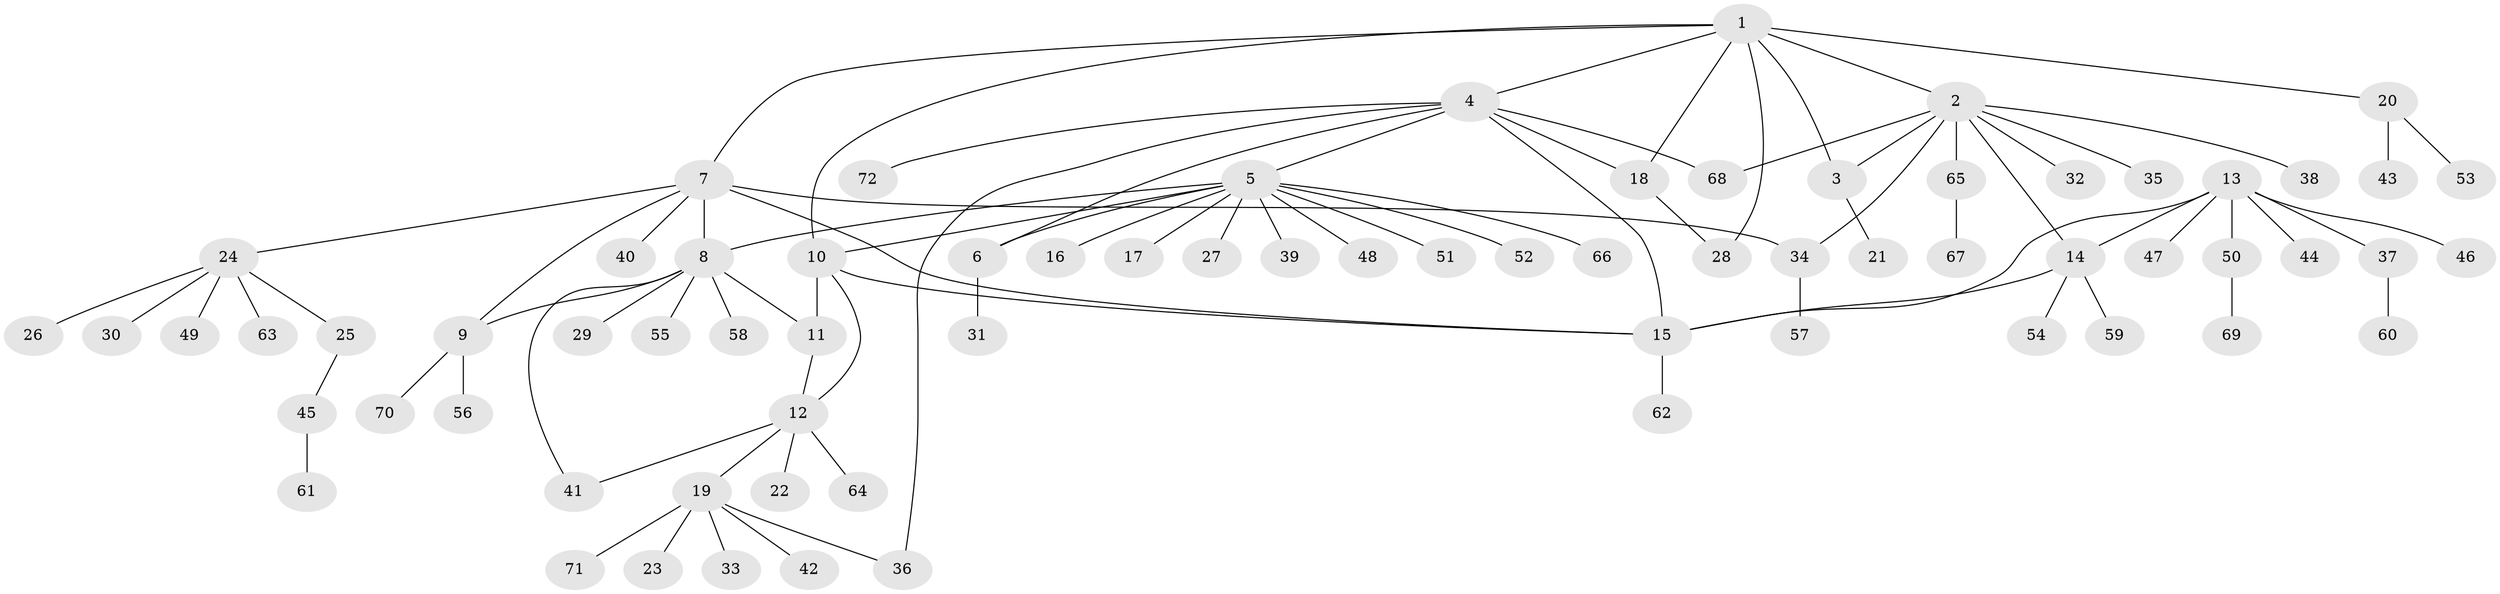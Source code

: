 // Generated by graph-tools (version 1.1) at 2025/26/03/09/25 03:26:42]
// undirected, 72 vertices, 88 edges
graph export_dot {
graph [start="1"]
  node [color=gray90,style=filled];
  1;
  2;
  3;
  4;
  5;
  6;
  7;
  8;
  9;
  10;
  11;
  12;
  13;
  14;
  15;
  16;
  17;
  18;
  19;
  20;
  21;
  22;
  23;
  24;
  25;
  26;
  27;
  28;
  29;
  30;
  31;
  32;
  33;
  34;
  35;
  36;
  37;
  38;
  39;
  40;
  41;
  42;
  43;
  44;
  45;
  46;
  47;
  48;
  49;
  50;
  51;
  52;
  53;
  54;
  55;
  56;
  57;
  58;
  59;
  60;
  61;
  62;
  63;
  64;
  65;
  66;
  67;
  68;
  69;
  70;
  71;
  72;
  1 -- 2;
  1 -- 3;
  1 -- 4;
  1 -- 7;
  1 -- 10;
  1 -- 18;
  1 -- 20;
  1 -- 28;
  2 -- 3;
  2 -- 14;
  2 -- 32;
  2 -- 34;
  2 -- 35;
  2 -- 38;
  2 -- 65;
  2 -- 68;
  3 -- 21;
  4 -- 5;
  4 -- 6;
  4 -- 15;
  4 -- 18;
  4 -- 36;
  4 -- 68;
  4 -- 72;
  5 -- 6;
  5 -- 8;
  5 -- 10;
  5 -- 16;
  5 -- 17;
  5 -- 27;
  5 -- 39;
  5 -- 48;
  5 -- 51;
  5 -- 52;
  5 -- 66;
  6 -- 31;
  7 -- 8;
  7 -- 9;
  7 -- 15;
  7 -- 24;
  7 -- 34;
  7 -- 40;
  8 -- 9;
  8 -- 11;
  8 -- 29;
  8 -- 41;
  8 -- 55;
  8 -- 58;
  9 -- 56;
  9 -- 70;
  10 -- 11;
  10 -- 12;
  10 -- 15;
  11 -- 12;
  12 -- 19;
  12 -- 22;
  12 -- 41;
  12 -- 64;
  13 -- 14;
  13 -- 15;
  13 -- 37;
  13 -- 44;
  13 -- 46;
  13 -- 47;
  13 -- 50;
  14 -- 15;
  14 -- 54;
  14 -- 59;
  15 -- 62;
  18 -- 28;
  19 -- 23;
  19 -- 33;
  19 -- 36;
  19 -- 42;
  19 -- 71;
  20 -- 43;
  20 -- 53;
  24 -- 25;
  24 -- 26;
  24 -- 30;
  24 -- 49;
  24 -- 63;
  25 -- 45;
  34 -- 57;
  37 -- 60;
  45 -- 61;
  50 -- 69;
  65 -- 67;
}
